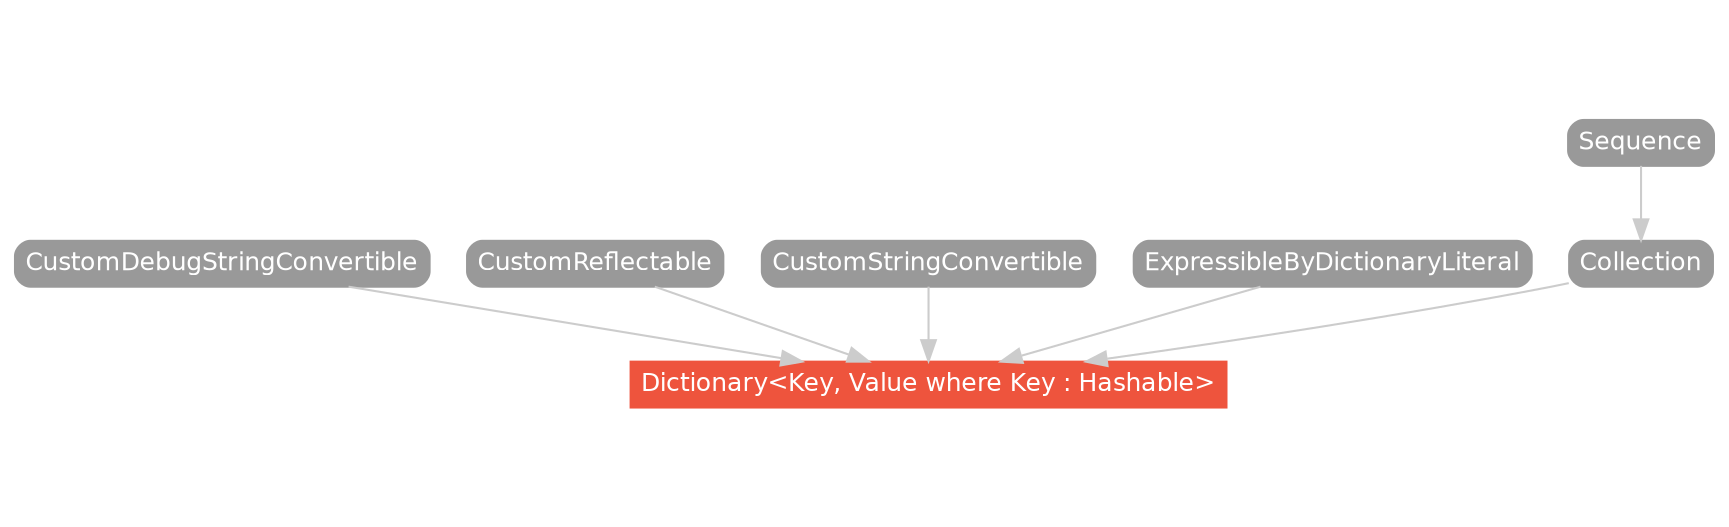strict digraph "Dictionary<Key, Value where Key : Hashable> - Type Hierarchy - SwiftDoc.org" {
    pad="0.1,0.8"
    node [shape=box, style="filled,rounded", color="#999999", fillcolor="#999999", fontcolor=white, fontname=Helvetica, fontnames="Helvetica,sansserif", fontsize=12, margin="0.07,0.05", height="0.3"]
    edge [color="#cccccc"]
    "Collection" [URL="/protocol/Collection/hierarchy/"]
    "CustomDebugStringConvertible" [URL="/protocol/CustomDebugStringConvertible/hierarchy/"]
    "CustomReflectable" [URL="/protocol/CustomReflectable/hierarchy/"]
    "CustomStringConvertible" [URL="/protocol/CustomStringConvertible/hierarchy/"]
    "Dictionary<Key, Value where Key : Hashable>" [URL="/type/Dictionary/", style="filled", fillcolor="#ee543d", color="#ee543d"]
    "ExpressibleByDictionaryLiteral" [URL="/protocol/ExpressibleByDictionaryLiteral/hierarchy/"]
    "Sequence" [URL="/protocol/Sequence/hierarchy/"]    "Collection" -> "Dictionary<Key, Value where Key : Hashable>"
    "ExpressibleByDictionaryLiteral" -> "Dictionary<Key, Value where Key : Hashable>"
    "CustomStringConvertible" -> "Dictionary<Key, Value where Key : Hashable>"
    "CustomDebugStringConvertible" -> "Dictionary<Key, Value where Key : Hashable>"
    "CustomReflectable" -> "Dictionary<Key, Value where Key : Hashable>"
    "Sequence" -> "Collection"
    subgraph Types {
        rank = max; "Dictionary<Key, Value where Key : Hashable>";
    }
}
